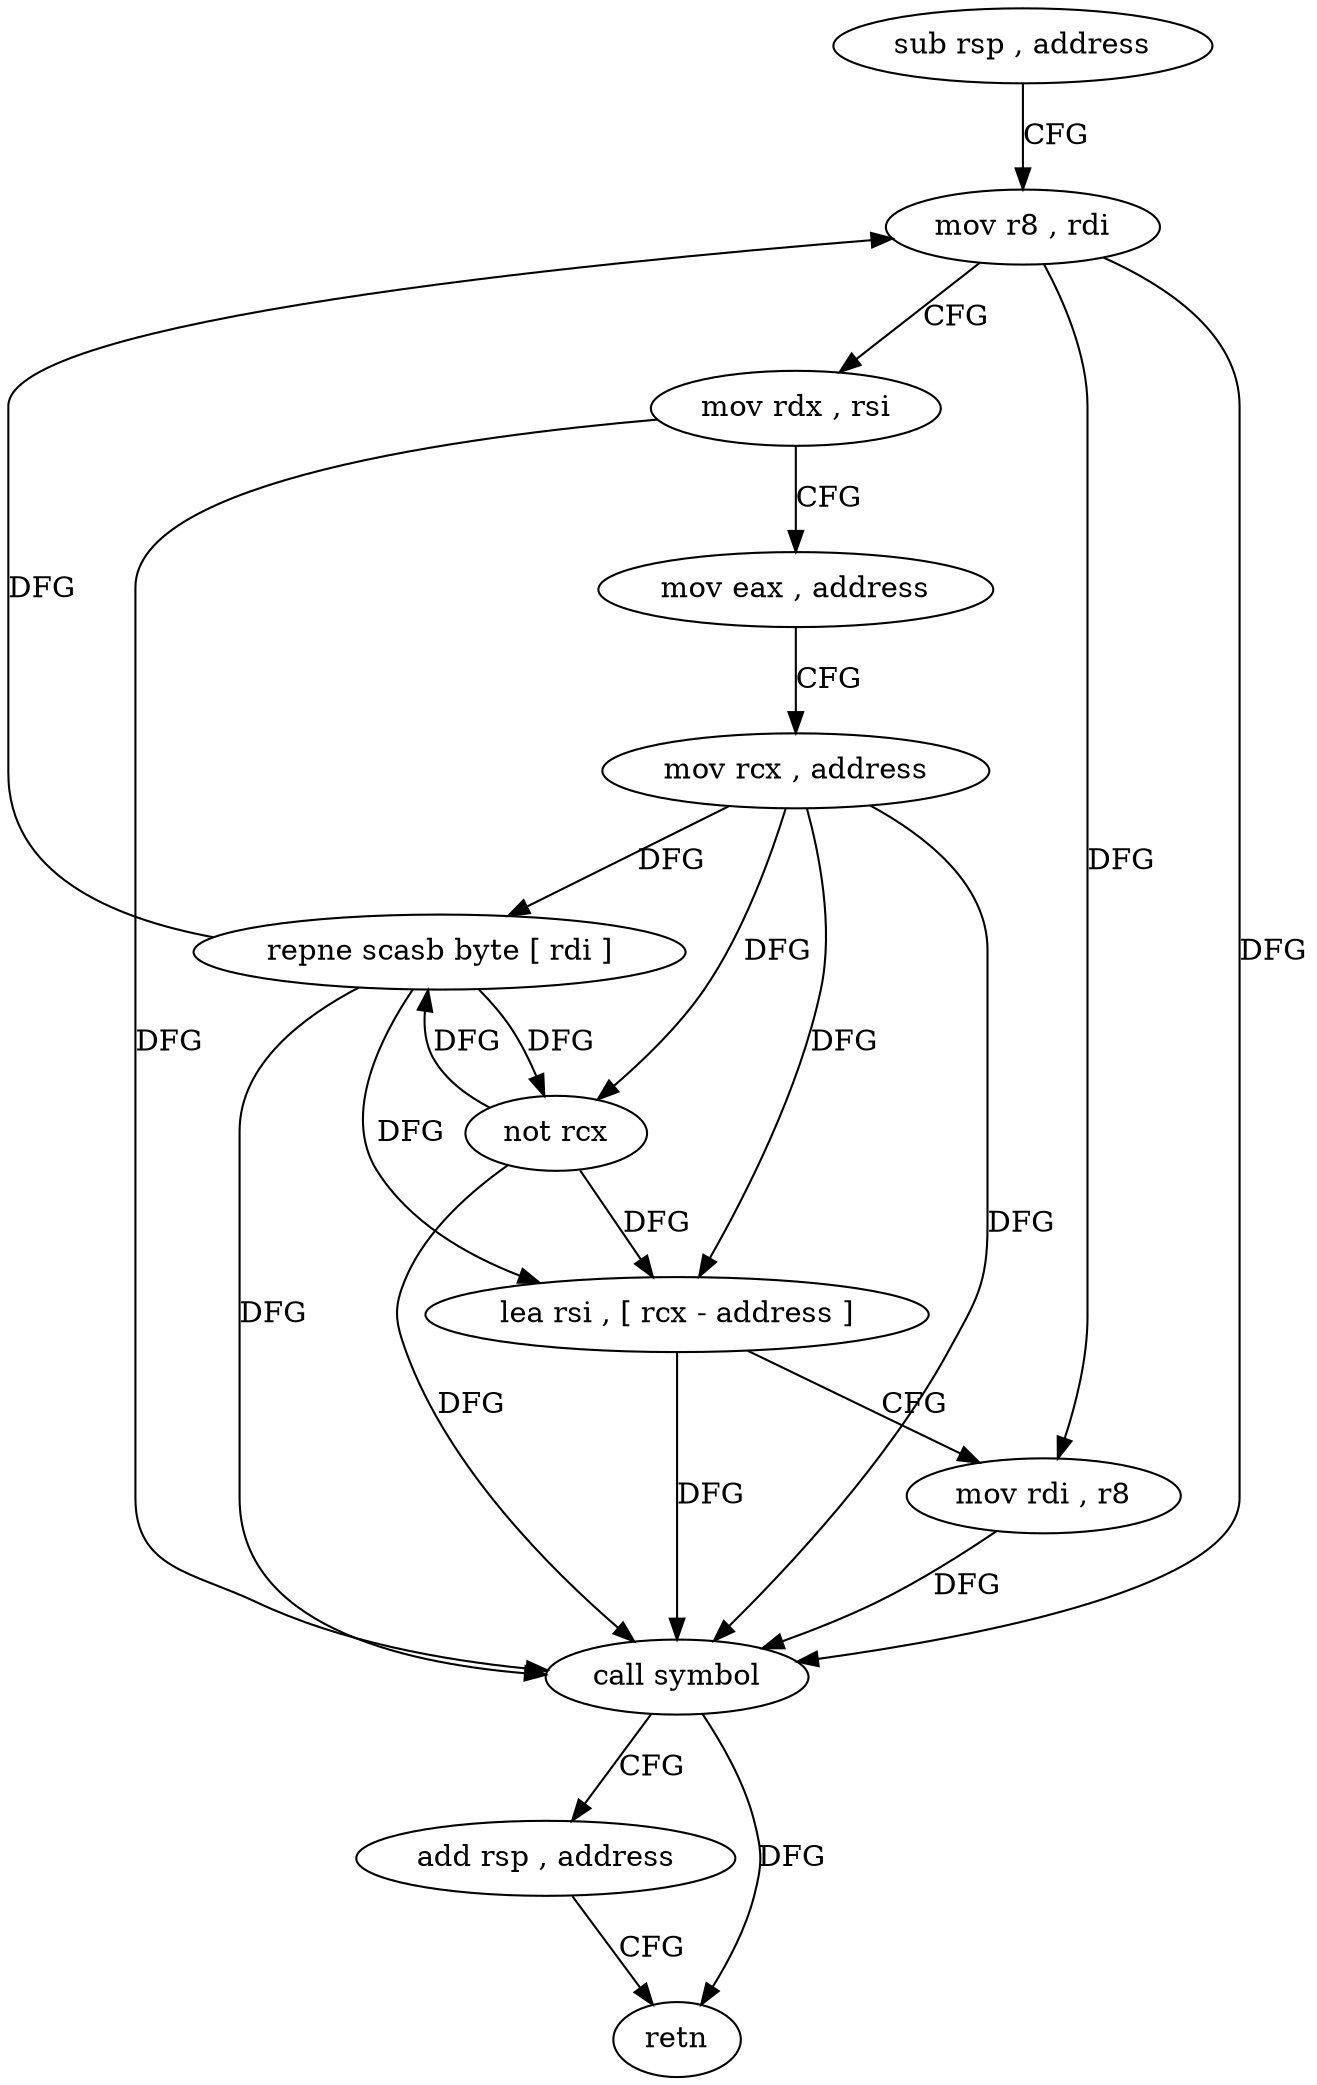 digraph "func" {
"103972" [label = "sub rsp , address" ]
"103976" [label = "mov r8 , rdi" ]
"103979" [label = "mov rdx , rsi" ]
"103982" [label = "mov eax , address" ]
"103987" [label = "mov rcx , address" ]
"103994" [label = "repne scasb byte [ rdi ]" ]
"103996" [label = "not rcx" ]
"103999" [label = "lea rsi , [ rcx - address ]" ]
"104003" [label = "mov rdi , r8" ]
"104006" [label = "call symbol" ]
"104011" [label = "add rsp , address" ]
"104015" [label = "retn" ]
"103972" -> "103976" [ label = "CFG" ]
"103976" -> "103979" [ label = "CFG" ]
"103976" -> "104003" [ label = "DFG" ]
"103976" -> "104006" [ label = "DFG" ]
"103979" -> "103982" [ label = "CFG" ]
"103979" -> "104006" [ label = "DFG" ]
"103982" -> "103987" [ label = "CFG" ]
"103987" -> "103994" [ label = "DFG" ]
"103987" -> "103996" [ label = "DFG" ]
"103987" -> "103999" [ label = "DFG" ]
"103987" -> "104006" [ label = "DFG" ]
"103994" -> "103996" [ label = "DFG" ]
"103994" -> "103976" [ label = "DFG" ]
"103994" -> "103999" [ label = "DFG" ]
"103994" -> "104006" [ label = "DFG" ]
"103996" -> "103999" [ label = "DFG" ]
"103996" -> "103994" [ label = "DFG" ]
"103996" -> "104006" [ label = "DFG" ]
"103999" -> "104003" [ label = "CFG" ]
"103999" -> "104006" [ label = "DFG" ]
"104003" -> "104006" [ label = "DFG" ]
"104006" -> "104011" [ label = "CFG" ]
"104006" -> "104015" [ label = "DFG" ]
"104011" -> "104015" [ label = "CFG" ]
}
